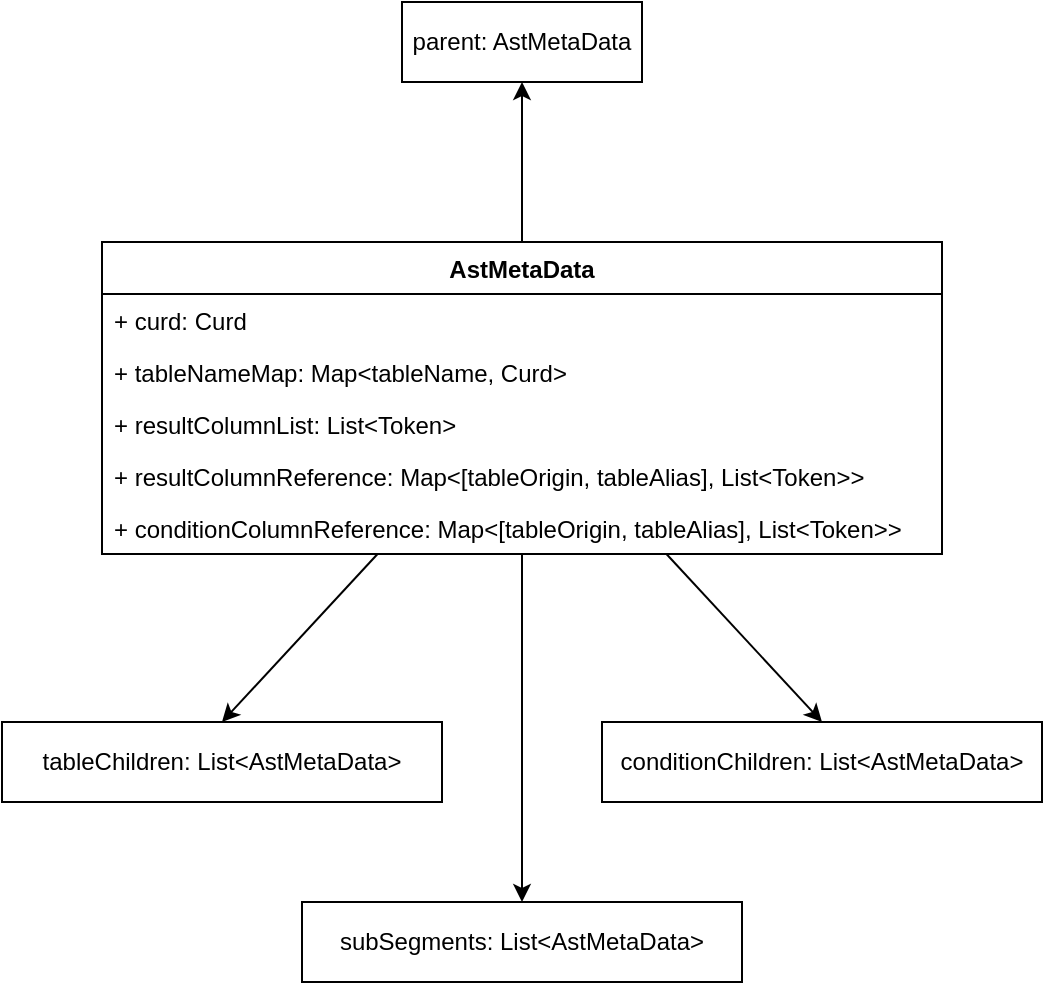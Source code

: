 <mxfile version="16.4.0" type="device"><diagram id="aYzpaajkRG6j-_GPk8F6" name="AstMetaData"><mxGraphModel dx="1982" dy="1077" grid="1" gridSize="10" guides="1" tooltips="1" connect="1" arrows="1" fold="1" page="0" pageScale="1" pageWidth="827" pageHeight="1169" math="0" shadow="0"><root><mxCell id="0"/><mxCell id="1" parent="0"/><mxCell id="Hy2c8PdfRAIx5hdwDzcJ-6" style="edgeStyle=orthogonalEdgeStyle;rounded=0;orthogonalLoop=1;jettySize=auto;html=1;entryX=0.5;entryY=1;entryDx=0;entryDy=0;exitX=0.5;exitY=0;exitDx=0;exitDy=0;" parent="1" source="Hy2c8PdfRAIx5hdwDzcJ-22" target="Hy2c8PdfRAIx5hdwDzcJ-5" edge="1"><mxGeometry relative="1" as="geometry"><mxPoint x="-220" y="40" as="sourcePoint"/></mxGeometry></mxCell><mxCell id="Hy2c8PdfRAIx5hdwDzcJ-5" value="&lt;font style=&quot;font-size: 12px&quot;&gt;parent: AstMetaData&lt;/font&gt;" style="rounded=0;whiteSpace=wrap;html=1;" parent="1" vertex="1"><mxGeometry x="-280" y="-80" width="120" height="40" as="geometry"/></mxCell><mxCell id="Hy2c8PdfRAIx5hdwDzcJ-8" value="tableChildren:&amp;nbsp;&lt;span&gt;List&amp;lt;AstMetaData&amp;gt;&lt;/span&gt;" style="rounded=0;whiteSpace=wrap;html=1;" parent="1" vertex="1"><mxGeometry x="-480" y="280" width="220" height="40" as="geometry"/></mxCell><mxCell id="Hy2c8PdfRAIx5hdwDzcJ-10" value="conditionChildren: List&amp;lt;AstMetaData&amp;gt;" style="rounded=0;whiteSpace=wrap;html=1;" parent="1" vertex="1"><mxGeometry x="-180" y="280" width="220" height="40" as="geometry"/></mxCell><mxCell id="Hy2c8PdfRAIx5hdwDzcJ-26" style="edgeStyle=none;rounded=0;orthogonalLoop=1;jettySize=auto;html=1;entryX=0.5;entryY=0;entryDx=0;entryDy=0;endArrow=classic;endFill=1;" parent="1" source="Hy2c8PdfRAIx5hdwDzcJ-22" target="Hy2c8PdfRAIx5hdwDzcJ-10" edge="1"><mxGeometry relative="1" as="geometry"/></mxCell><mxCell id="Hy2c8PdfRAIx5hdwDzcJ-27" style="edgeStyle=none;rounded=0;orthogonalLoop=1;jettySize=auto;html=1;entryX=0.5;entryY=0;entryDx=0;entryDy=0;endArrow=classic;endFill=1;" parent="1" source="Hy2c8PdfRAIx5hdwDzcJ-22" target="Hy2c8PdfRAIx5hdwDzcJ-8" edge="1"><mxGeometry relative="1" as="geometry"/></mxCell><mxCell id="Hy2c8PdfRAIx5hdwDzcJ-36" style="edgeStyle=none;rounded=0;orthogonalLoop=1;jettySize=auto;html=1;fontSize=12;endArrow=classic;endFill=1;" parent="1" source="Hy2c8PdfRAIx5hdwDzcJ-22" target="Hy2c8PdfRAIx5hdwDzcJ-35" edge="1"><mxGeometry relative="1" as="geometry"/></mxCell><mxCell id="Hy2c8PdfRAIx5hdwDzcJ-22" value="AstMetaData" style="swimlane;fontStyle=1;align=center;verticalAlign=top;childLayout=stackLayout;horizontal=1;startSize=26;horizontalStack=0;resizeParent=1;resizeParentMax=0;resizeLast=0;collapsible=1;marginBottom=0;" parent="1" vertex="1"><mxGeometry x="-430" y="40" width="420" height="156" as="geometry"/></mxCell><mxCell id="Hy2c8PdfRAIx5hdwDzcJ-32" value="+ curd: Curd" style="text;strokeColor=none;fillColor=none;align=left;verticalAlign=top;spacingLeft=4;spacingRight=4;overflow=hidden;rotatable=0;points=[[0,0.5],[1,0.5]];portConstraint=eastwest;" parent="Hy2c8PdfRAIx5hdwDzcJ-22" vertex="1"><mxGeometry y="26" width="420" height="26" as="geometry"/></mxCell><mxCell id="Hy2c8PdfRAIx5hdwDzcJ-34" value="+ tableNameMap: Map&lt;tableName, Curd&gt;" style="text;strokeColor=none;fillColor=none;align=left;verticalAlign=top;spacingLeft=4;spacingRight=4;overflow=hidden;rotatable=0;points=[[0,0.5],[1,0.5]];portConstraint=eastwest;" parent="Hy2c8PdfRAIx5hdwDzcJ-22" vertex="1"><mxGeometry y="52" width="420" height="26" as="geometry"/></mxCell><mxCell id="Hy2c8PdfRAIx5hdwDzcJ-23" value="+ resultColumnList: List&lt;Token&gt;" style="text;strokeColor=none;fillColor=none;align=left;verticalAlign=top;spacingLeft=4;spacingRight=4;overflow=hidden;rotatable=0;points=[[0,0.5],[1,0.5]];portConstraint=eastwest;" parent="Hy2c8PdfRAIx5hdwDzcJ-22" vertex="1"><mxGeometry y="78" width="420" height="26" as="geometry"/></mxCell><mxCell id="Hy2c8PdfRAIx5hdwDzcJ-28" value="+ resultColumnReference: Map&lt;[tableOrigin, tableAlias], List&lt;Token&gt;&gt;" style="text;strokeColor=none;fillColor=none;align=left;verticalAlign=top;spacingLeft=4;spacingRight=4;overflow=hidden;rotatable=0;points=[[0,0.5],[1,0.5]];portConstraint=eastwest;" parent="Hy2c8PdfRAIx5hdwDzcJ-22" vertex="1"><mxGeometry y="104" width="420" height="26" as="geometry"/></mxCell><mxCell id="Hy2c8PdfRAIx5hdwDzcJ-25" value="+ conditionColumnReference: Map&lt;[tableOrigin, tableAlias], List&lt;Token&gt;&gt;" style="text;strokeColor=none;fillColor=none;align=left;verticalAlign=top;spacingLeft=4;spacingRight=4;overflow=hidden;rotatable=0;points=[[0,0.5],[1,0.5]];portConstraint=eastwest;" parent="Hy2c8PdfRAIx5hdwDzcJ-22" vertex="1"><mxGeometry y="130" width="420" height="26" as="geometry"/></mxCell><mxCell id="Hy2c8PdfRAIx5hdwDzcJ-35" value="subSegments:&amp;nbsp;&lt;span&gt;List&amp;lt;AstMetaData&amp;gt;&lt;/span&gt;" style="rounded=0;whiteSpace=wrap;html=1;" parent="1" vertex="1"><mxGeometry x="-330" y="370" width="220" height="40" as="geometry"/></mxCell></root></mxGraphModel></diagram></mxfile>